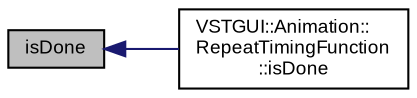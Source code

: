 digraph "isDone"
{
  bgcolor="transparent";
  edge [fontname="Arial",fontsize="9",labelfontname="Arial",labelfontsize="9"];
  node [fontname="Arial",fontsize="9",shape=record];
  rankdir="LR";
  Node1 [label="isDone",height=0.2,width=0.4,color="black", fillcolor="grey75", style="filled" fontcolor="black"];
  Node1 -> Node2 [dir="back",color="midnightblue",fontsize="9",style="solid",fontname="Arial"];
  Node2 [label="VSTGUI::Animation::\lRepeatTimingFunction\l::isDone",height=0.2,width=0.4,color="black",URL="$class_v_s_t_g_u_i_1_1_animation_1_1_repeat_timing_function.html#a3c815030b4d284253841ec42cb2a1c95"];
}
